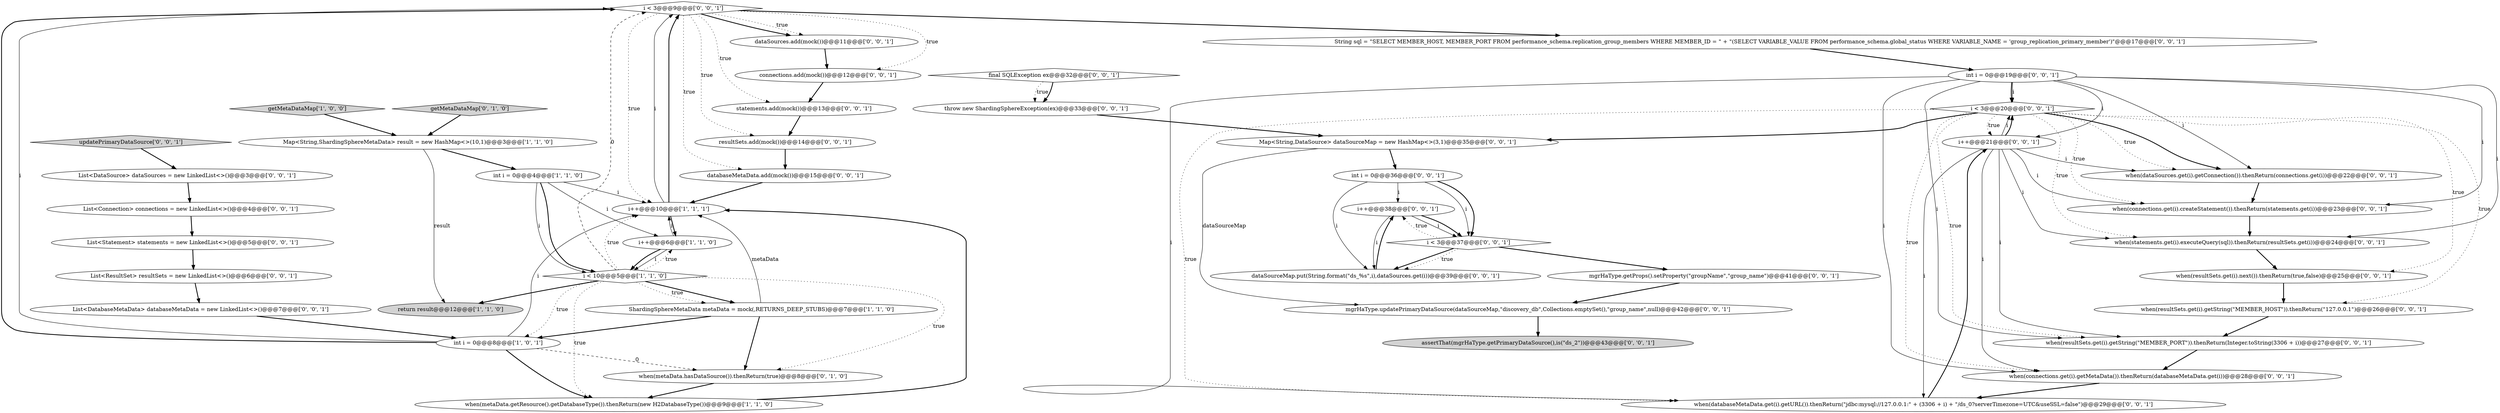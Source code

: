 digraph {
21 [style = filled, label = "i++@@@38@@@['0', '0', '1']", fillcolor = white, shape = ellipse image = "AAA0AAABBB3BBB"];
1 [style = filled, label = "Map<String,ShardingSphereMetaData> result = new HashMap<>(10,1)@@@3@@@['1', '1', '0']", fillcolor = white, shape = ellipse image = "AAA0AAABBB1BBB"];
26 [style = filled, label = "String sql = \"SELECT MEMBER_HOST, MEMBER_PORT FROM performance_schema.replication_group_members WHERE MEMBER_ID = \" + \"(SELECT VARIABLE_VALUE FROM performance_schema.global_status WHERE VARIABLE_NAME = 'group_replication_primary_member')\"@@@17@@@['0', '0', '1']", fillcolor = white, shape = ellipse image = "AAA0AAABBB3BBB"];
33 [style = filled, label = "List<Statement> statements = new LinkedList<>()@@@5@@@['0', '0', '1']", fillcolor = white, shape = ellipse image = "AAA0AAABBB3BBB"];
3 [style = filled, label = "return result@@@12@@@['1', '1', '0']", fillcolor = lightgray, shape = ellipse image = "AAA0AAABBB1BBB"];
24 [style = filled, label = "databaseMetaData.add(mock())@@@15@@@['0', '0', '1']", fillcolor = white, shape = ellipse image = "AAA0AAABBB3BBB"];
29 [style = filled, label = "i++@@@21@@@['0', '0', '1']", fillcolor = white, shape = ellipse image = "AAA0AAABBB3BBB"];
2 [style = filled, label = "i++@@@10@@@['1', '1', '1']", fillcolor = white, shape = ellipse image = "AAA0AAABBB1BBB"];
9 [style = filled, label = "int i = 0@@@4@@@['1', '1', '0']", fillcolor = white, shape = ellipse image = "AAA0AAABBB1BBB"];
25 [style = filled, label = "List<ResultSet> resultSets = new LinkedList<>()@@@6@@@['0', '0', '1']", fillcolor = white, shape = ellipse image = "AAA0AAABBB3BBB"];
23 [style = filled, label = "List<Connection> connections = new LinkedList<>()@@@4@@@['0', '0', '1']", fillcolor = white, shape = ellipse image = "AAA0AAABBB3BBB"];
39 [style = filled, label = "assertThat(mgrHaType.getPrimaryDataSource(),is(\"ds_2\"))@@@43@@@['0', '0', '1']", fillcolor = lightgray, shape = ellipse image = "AAA0AAABBB3BBB"];
12 [style = filled, label = "resultSets.add(mock())@@@14@@@['0', '0', '1']", fillcolor = white, shape = ellipse image = "AAA0AAABBB3BBB"];
19 [style = filled, label = "throw new ShardingSphereException(ex)@@@33@@@['0', '0', '1']", fillcolor = white, shape = ellipse image = "AAA0AAABBB3BBB"];
42 [style = filled, label = "List<DataSource> dataSources = new LinkedList<>()@@@3@@@['0', '0', '1']", fillcolor = white, shape = ellipse image = "AAA0AAABBB3BBB"];
11 [style = filled, label = "when(metaData.hasDataSource()).thenReturn(true)@@@8@@@['0', '1', '0']", fillcolor = white, shape = ellipse image = "AAA1AAABBB2BBB"];
15 [style = filled, label = "List<DatabaseMetaData> databaseMetaData = new LinkedList<>()@@@7@@@['0', '0', '1']", fillcolor = white, shape = ellipse image = "AAA0AAABBB3BBB"];
0 [style = filled, label = "ShardingSphereMetaData metaData = mock(,RETURNS_DEEP_STUBS)@@@7@@@['1', '1', '0']", fillcolor = white, shape = ellipse image = "AAA0AAABBB1BBB"];
6 [style = filled, label = "int i = 0@@@8@@@['1', '0', '1']", fillcolor = white, shape = ellipse image = "AAA0AAABBB1BBB"];
22 [style = filled, label = "when(resultSets.get(i).getString(\"MEMBER_HOST\")).thenReturn(\"127.0.0.1\")@@@26@@@['0', '0', '1']", fillcolor = white, shape = ellipse image = "AAA0AAABBB3BBB"];
43 [style = filled, label = "when(dataSources.get(i).getConnection()).thenReturn(connections.get(i))@@@22@@@['0', '0', '1']", fillcolor = white, shape = ellipse image = "AAA0AAABBB3BBB"];
14 [style = filled, label = "connections.add(mock())@@@12@@@['0', '0', '1']", fillcolor = white, shape = ellipse image = "AAA0AAABBB3BBB"];
45 [style = filled, label = "int i = 0@@@36@@@['0', '0', '1']", fillcolor = white, shape = ellipse image = "AAA0AAABBB3BBB"];
28 [style = filled, label = "when(databaseMetaData.get(i).getURL()).thenReturn(\"jdbc:mysql://127.0.0.1:\" + (3306 + i) + \"/ds_0?serverTimezone=UTC&useSSL=false\")@@@29@@@['0', '0', '1']", fillcolor = white, shape = ellipse image = "AAA0AAABBB3BBB"];
41 [style = filled, label = "dataSources.add(mock())@@@11@@@['0', '0', '1']", fillcolor = white, shape = ellipse image = "AAA0AAABBB3BBB"];
7 [style = filled, label = "i < 10@@@5@@@['1', '1', '0']", fillcolor = white, shape = diamond image = "AAA0AAABBB1BBB"];
4 [style = filled, label = "getMetaDataMap['1', '0', '0']", fillcolor = lightgray, shape = diamond image = "AAA0AAABBB1BBB"];
13 [style = filled, label = "final SQLException ex@@@32@@@['0', '0', '1']", fillcolor = white, shape = diamond image = "AAA0AAABBB3BBB"];
38 [style = filled, label = "statements.add(mock())@@@13@@@['0', '0', '1']", fillcolor = white, shape = ellipse image = "AAA0AAABBB3BBB"];
10 [style = filled, label = "getMetaDataMap['0', '1', '0']", fillcolor = lightgray, shape = diamond image = "AAA0AAABBB2BBB"];
34 [style = filled, label = "i < 3@@@37@@@['0', '0', '1']", fillcolor = white, shape = diamond image = "AAA0AAABBB3BBB"];
35 [style = filled, label = "when(connections.get(i).createStatement()).thenReturn(statements.get(i))@@@23@@@['0', '0', '1']", fillcolor = white, shape = ellipse image = "AAA0AAABBB3BBB"];
27 [style = filled, label = "when(connections.get(i).getMetaData()).thenReturn(databaseMetaData.get(i))@@@28@@@['0', '0', '1']", fillcolor = white, shape = ellipse image = "AAA0AAABBB3BBB"];
30 [style = filled, label = "when(resultSets.get(i).next()).thenReturn(true,false)@@@25@@@['0', '0', '1']", fillcolor = white, shape = ellipse image = "AAA0AAABBB3BBB"];
32 [style = filled, label = "int i = 0@@@19@@@['0', '0', '1']", fillcolor = white, shape = ellipse image = "AAA0AAABBB3BBB"];
36 [style = filled, label = "dataSourceMap.put(String.format(\"ds_%s\",i),dataSources.get(i))@@@39@@@['0', '0', '1']", fillcolor = white, shape = ellipse image = "AAA0AAABBB3BBB"];
16 [style = filled, label = "Map<String,DataSource> dataSourceMap = new HashMap<>(3,1)@@@35@@@['0', '0', '1']", fillcolor = white, shape = ellipse image = "AAA0AAABBB3BBB"];
8 [style = filled, label = "when(metaData.getResource().getDatabaseType()).thenReturn(new H2DatabaseType())@@@9@@@['1', '1', '0']", fillcolor = white, shape = ellipse image = "AAA0AAABBB1BBB"];
31 [style = filled, label = "when(resultSets.get(i).getString(\"MEMBER_PORT\")).thenReturn(Integer.toString(3306 + i))@@@27@@@['0', '0', '1']", fillcolor = white, shape = ellipse image = "AAA0AAABBB3BBB"];
17 [style = filled, label = "updatePrimaryDataSource['0', '0', '1']", fillcolor = lightgray, shape = diamond image = "AAA0AAABBB3BBB"];
37 [style = filled, label = "i < 3@@@9@@@['0', '0', '1']", fillcolor = white, shape = diamond image = "AAA0AAABBB3BBB"];
44 [style = filled, label = "i < 3@@@20@@@['0', '0', '1']", fillcolor = white, shape = diamond image = "AAA0AAABBB3BBB"];
40 [style = filled, label = "mgrHaType.getProps().setProperty(\"groupName\",\"group_name\")@@@41@@@['0', '0', '1']", fillcolor = white, shape = ellipse image = "AAA0AAABBB3BBB"];
20 [style = filled, label = "mgrHaType.updatePrimaryDataSource(dataSourceMap,\"discovery_db\",Collections.emptySet(),\"group_name\",null)@@@42@@@['0', '0', '1']", fillcolor = white, shape = ellipse image = "AAA0AAABBB3BBB"];
18 [style = filled, label = "when(statements.get(i).executeQuery(sql)).thenReturn(resultSets.get(i))@@@24@@@['0', '0', '1']", fillcolor = white, shape = ellipse image = "AAA0AAABBB3BBB"];
5 [style = filled, label = "i++@@@6@@@['1', '1', '0']", fillcolor = white, shape = ellipse image = "AAA0AAABBB1BBB"];
29->27 [style = solid, label="i"];
5->7 [style = solid, label="i"];
44->43 [style = dotted, label="true"];
44->30 [style = dotted, label="true"];
45->34 [style = solid, label="i"];
6->37 [style = bold, label=""];
22->31 [style = bold, label=""];
6->8 [style = bold, label=""];
45->36 [style = solid, label="i"];
15->6 [style = bold, label=""];
12->24 [style = bold, label=""];
32->27 [style = solid, label="i"];
36->21 [style = bold, label=""];
44->22 [style = dotted, label="true"];
7->0 [style = bold, label=""];
44->18 [style = dotted, label="true"];
35->18 [style = bold, label=""];
7->0 [style = dotted, label="true"];
16->45 [style = bold, label=""];
37->14 [style = dotted, label="true"];
44->28 [style = dotted, label="true"];
32->28 [style = solid, label="i"];
28->29 [style = bold, label=""];
5->2 [style = solid, label="i"];
29->43 [style = solid, label="i"];
44->43 [style = bold, label=""];
1->9 [style = bold, label=""];
27->28 [style = bold, label=""];
24->2 [style = bold, label=""];
7->8 [style = dotted, label="true"];
21->34 [style = solid, label="i"];
23->33 [style = bold, label=""];
29->28 [style = solid, label="i"];
21->36 [style = solid, label="i"];
0->11 [style = bold, label=""];
4->1 [style = bold, label=""];
9->7 [style = bold, label=""];
7->5 [style = dotted, label="true"];
20->39 [style = bold, label=""];
8->2 [style = bold, label=""];
37->41 [style = dotted, label="true"];
26->32 [style = bold, label=""];
13->19 [style = dotted, label="true"];
45->21 [style = solid, label="i"];
21->34 [style = bold, label=""];
29->35 [style = solid, label="i"];
9->5 [style = solid, label="i"];
41->14 [style = bold, label=""];
37->2 [style = dotted, label="true"];
18->30 [style = bold, label=""];
37->24 [style = dotted, label="true"];
5->7 [style = bold, label=""];
25->15 [style = bold, label=""];
0->6 [style = bold, label=""];
7->2 [style = dotted, label="true"];
37->41 [style = bold, label=""];
2->37 [style = solid, label="i"];
29->31 [style = solid, label="i"];
37->12 [style = dotted, label="true"];
13->19 [style = bold, label=""];
42->23 [style = bold, label=""];
6->37 [style = solid, label="i"];
34->36 [style = bold, label=""];
32->18 [style = solid, label="i"];
37->26 [style = bold, label=""];
45->34 [style = bold, label=""];
7->11 [style = dotted, label="true"];
7->3 [style = bold, label=""];
19->16 [style = bold, label=""];
43->35 [style = bold, label=""];
10->1 [style = bold, label=""];
37->38 [style = dotted, label="true"];
44->31 [style = dotted, label="true"];
11->8 [style = bold, label=""];
44->27 [style = dotted, label="true"];
1->3 [style = solid, label="result"];
32->31 [style = solid, label="i"];
7->37 [style = dashed, label="0"];
44->29 [style = dotted, label="true"];
9->7 [style = solid, label="i"];
34->36 [style = dotted, label="true"];
14->38 [style = bold, label=""];
6->2 [style = solid, label="i"];
32->35 [style = solid, label="i"];
44->35 [style = dotted, label="true"];
2->5 [style = bold, label=""];
30->22 [style = bold, label=""];
34->40 [style = bold, label=""];
38->12 [style = bold, label=""];
32->29 [style = solid, label="i"];
2->37 [style = bold, label=""];
16->20 [style = solid, label="dataSourceMap"];
44->16 [style = bold, label=""];
32->44 [style = solid, label="i"];
9->2 [style = solid, label="i"];
29->18 [style = solid, label="i"];
0->2 [style = solid, label="metaData"];
29->44 [style = solid, label="i"];
17->42 [style = bold, label=""];
32->44 [style = bold, label=""];
6->11 [style = dashed, label="0"];
29->44 [style = bold, label=""];
34->21 [style = dotted, label="true"];
40->20 [style = bold, label=""];
33->25 [style = bold, label=""];
31->27 [style = bold, label=""];
32->43 [style = solid, label="i"];
7->6 [style = dotted, label="true"];
}
